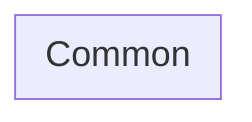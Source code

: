 %%{init:{
  "securityLevel":"loose",
  "flowchart":{"htmlLabels":true,"nodeSpacing":36,"rankSpacing":72,"useMaxWidth":true},
  "themeVariables":{"fontSize":"19px"}
}}%%
flowchart TB
subgraph Common [Common]
  direction TB
end
